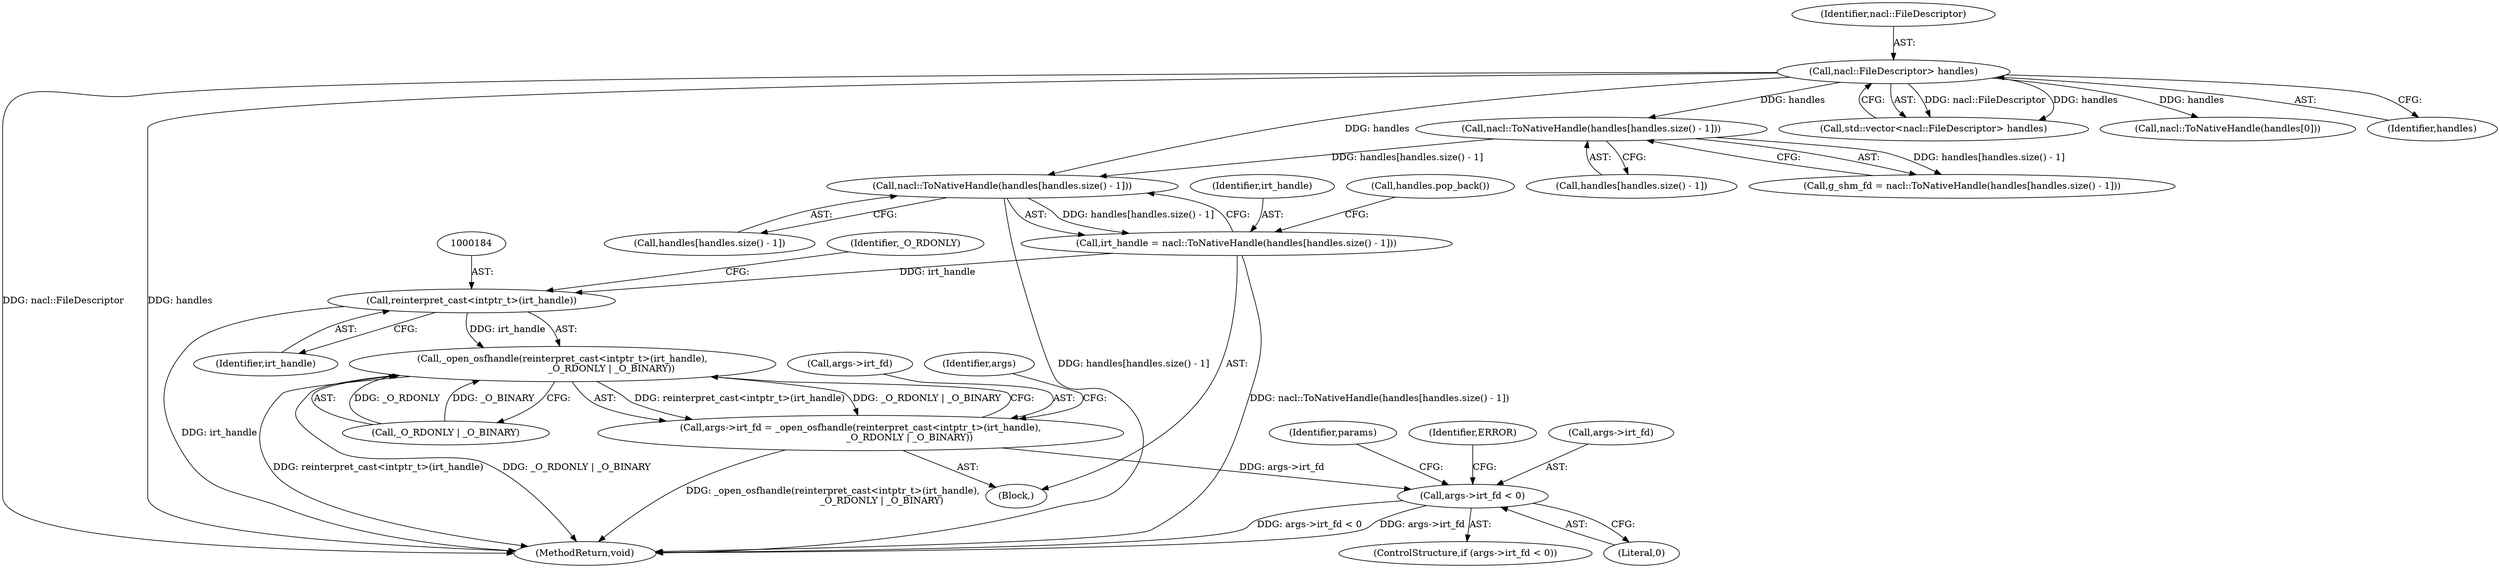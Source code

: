 digraph "0_Chrome_3b0d77670a0613f409110817455d2137576b485a_7@array" {
"1000171" [label="(Call,nacl::ToNativeHandle(handles[handles.size() - 1]))"];
"1000157" [label="(Call,nacl::ToNativeHandle(handles[handles.size() - 1]))"];
"1000120" [label="(Call,nacl::FileDescriptor> handles)"];
"1000169" [label="(Call,irt_handle = nacl::ToNativeHandle(handles[handles.size() - 1]))"];
"1000183" [label="(Call,reinterpret_cast<intptr_t>(irt_handle))"];
"1000182" [label="(Call,_open_osfhandle(reinterpret_cast<intptr_t>(irt_handle),\n                                 _O_RDONLY | _O_BINARY))"];
"1000178" [label="(Call,args->irt_fd = _open_osfhandle(reinterpret_cast<intptr_t>(irt_handle),\n                                 _O_RDONLY | _O_BINARY))"];
"1000190" [label="(Call,args->irt_fd < 0)"];
"1000185" [label="(Identifier,irt_handle)"];
"1000179" [label="(Call,args->irt_fd)"];
"1000178" [label="(Call,args->irt_fd = _open_osfhandle(reinterpret_cast<intptr_t>(irt_handle),\n                                 _O_RDONLY | _O_BINARY))"];
"1000171" [label="(Call,nacl::ToNativeHandle(handles[handles.size() - 1]))"];
"1000118" [label="(Call,std::vector<nacl::FileDescriptor> handles)"];
"1000232" [label="(Call,nacl::ToNativeHandle(handles[0]))"];
"1000102" [label="(Block,)"];
"1000191" [label="(Call,args->irt_fd)"];
"1000183" [label="(Call,reinterpret_cast<intptr_t>(irt_handle))"];
"1000155" [label="(Call,g_shm_fd = nacl::ToNativeHandle(handles[handles.size() - 1]))"];
"1000186" [label="(Call,_O_RDONLY | _O_BINARY)"];
"1000190" [label="(Call,args->irt_fd < 0)"];
"1000187" [label="(Identifier,_O_RDONLY)"];
"1000169" [label="(Call,irt_handle = nacl::ToNativeHandle(handles[handles.size() - 1]))"];
"1000158" [label="(Call,handles[handles.size() - 1])"];
"1000172" [label="(Call,handles[handles.size() - 1])"];
"1000203" [label="(Identifier,params)"];
"1000122" [label="(Identifier,handles)"];
"1000170" [label="(Identifier,irt_handle)"];
"1000192" [label="(Identifier,args)"];
"1000157" [label="(Call,nacl::ToNativeHandle(handles[handles.size() - 1]))"];
"1000177" [label="(Call,handles.pop_back())"];
"1000263" [label="(MethodReturn,void)"];
"1000121" [label="(Identifier,nacl::FileDescriptor)"];
"1000189" [label="(ControlStructure,if (args->irt_fd < 0))"];
"1000194" [label="(Literal,0)"];
"1000198" [label="(Identifier,ERROR)"];
"1000182" [label="(Call,_open_osfhandle(reinterpret_cast<intptr_t>(irt_handle),\n                                 _O_RDONLY | _O_BINARY))"];
"1000120" [label="(Call,nacl::FileDescriptor> handles)"];
"1000171" -> "1000169"  [label="AST: "];
"1000171" -> "1000172"  [label="CFG: "];
"1000172" -> "1000171"  [label="AST: "];
"1000169" -> "1000171"  [label="CFG: "];
"1000171" -> "1000263"  [label="DDG: handles[handles.size() - 1]"];
"1000171" -> "1000169"  [label="DDG: handles[handles.size() - 1]"];
"1000157" -> "1000171"  [label="DDG: handles[handles.size() - 1]"];
"1000120" -> "1000171"  [label="DDG: handles"];
"1000157" -> "1000155"  [label="AST: "];
"1000157" -> "1000158"  [label="CFG: "];
"1000158" -> "1000157"  [label="AST: "];
"1000155" -> "1000157"  [label="CFG: "];
"1000157" -> "1000155"  [label="DDG: handles[handles.size() - 1]"];
"1000120" -> "1000157"  [label="DDG: handles"];
"1000120" -> "1000118"  [label="AST: "];
"1000120" -> "1000122"  [label="CFG: "];
"1000121" -> "1000120"  [label="AST: "];
"1000122" -> "1000120"  [label="AST: "];
"1000118" -> "1000120"  [label="CFG: "];
"1000120" -> "1000263"  [label="DDG: nacl::FileDescriptor"];
"1000120" -> "1000263"  [label="DDG: handles"];
"1000120" -> "1000118"  [label="DDG: nacl::FileDescriptor"];
"1000120" -> "1000118"  [label="DDG: handles"];
"1000120" -> "1000232"  [label="DDG: handles"];
"1000169" -> "1000102"  [label="AST: "];
"1000170" -> "1000169"  [label="AST: "];
"1000177" -> "1000169"  [label="CFG: "];
"1000169" -> "1000263"  [label="DDG: nacl::ToNativeHandle(handles[handles.size() - 1])"];
"1000169" -> "1000183"  [label="DDG: irt_handle"];
"1000183" -> "1000182"  [label="AST: "];
"1000183" -> "1000185"  [label="CFG: "];
"1000184" -> "1000183"  [label="AST: "];
"1000185" -> "1000183"  [label="AST: "];
"1000187" -> "1000183"  [label="CFG: "];
"1000183" -> "1000263"  [label="DDG: irt_handle"];
"1000183" -> "1000182"  [label="DDG: irt_handle"];
"1000182" -> "1000178"  [label="AST: "];
"1000182" -> "1000186"  [label="CFG: "];
"1000186" -> "1000182"  [label="AST: "];
"1000178" -> "1000182"  [label="CFG: "];
"1000182" -> "1000263"  [label="DDG: reinterpret_cast<intptr_t>(irt_handle)"];
"1000182" -> "1000263"  [label="DDG: _O_RDONLY | _O_BINARY"];
"1000182" -> "1000178"  [label="DDG: reinterpret_cast<intptr_t>(irt_handle)"];
"1000182" -> "1000178"  [label="DDG: _O_RDONLY | _O_BINARY"];
"1000186" -> "1000182"  [label="DDG: _O_RDONLY"];
"1000186" -> "1000182"  [label="DDG: _O_BINARY"];
"1000178" -> "1000102"  [label="AST: "];
"1000179" -> "1000178"  [label="AST: "];
"1000192" -> "1000178"  [label="CFG: "];
"1000178" -> "1000263"  [label="DDG: _open_osfhandle(reinterpret_cast<intptr_t>(irt_handle),\n                                 _O_RDONLY | _O_BINARY)"];
"1000178" -> "1000190"  [label="DDG: args->irt_fd"];
"1000190" -> "1000189"  [label="AST: "];
"1000190" -> "1000194"  [label="CFG: "];
"1000191" -> "1000190"  [label="AST: "];
"1000194" -> "1000190"  [label="AST: "];
"1000198" -> "1000190"  [label="CFG: "];
"1000203" -> "1000190"  [label="CFG: "];
"1000190" -> "1000263"  [label="DDG: args->irt_fd < 0"];
"1000190" -> "1000263"  [label="DDG: args->irt_fd"];
}
